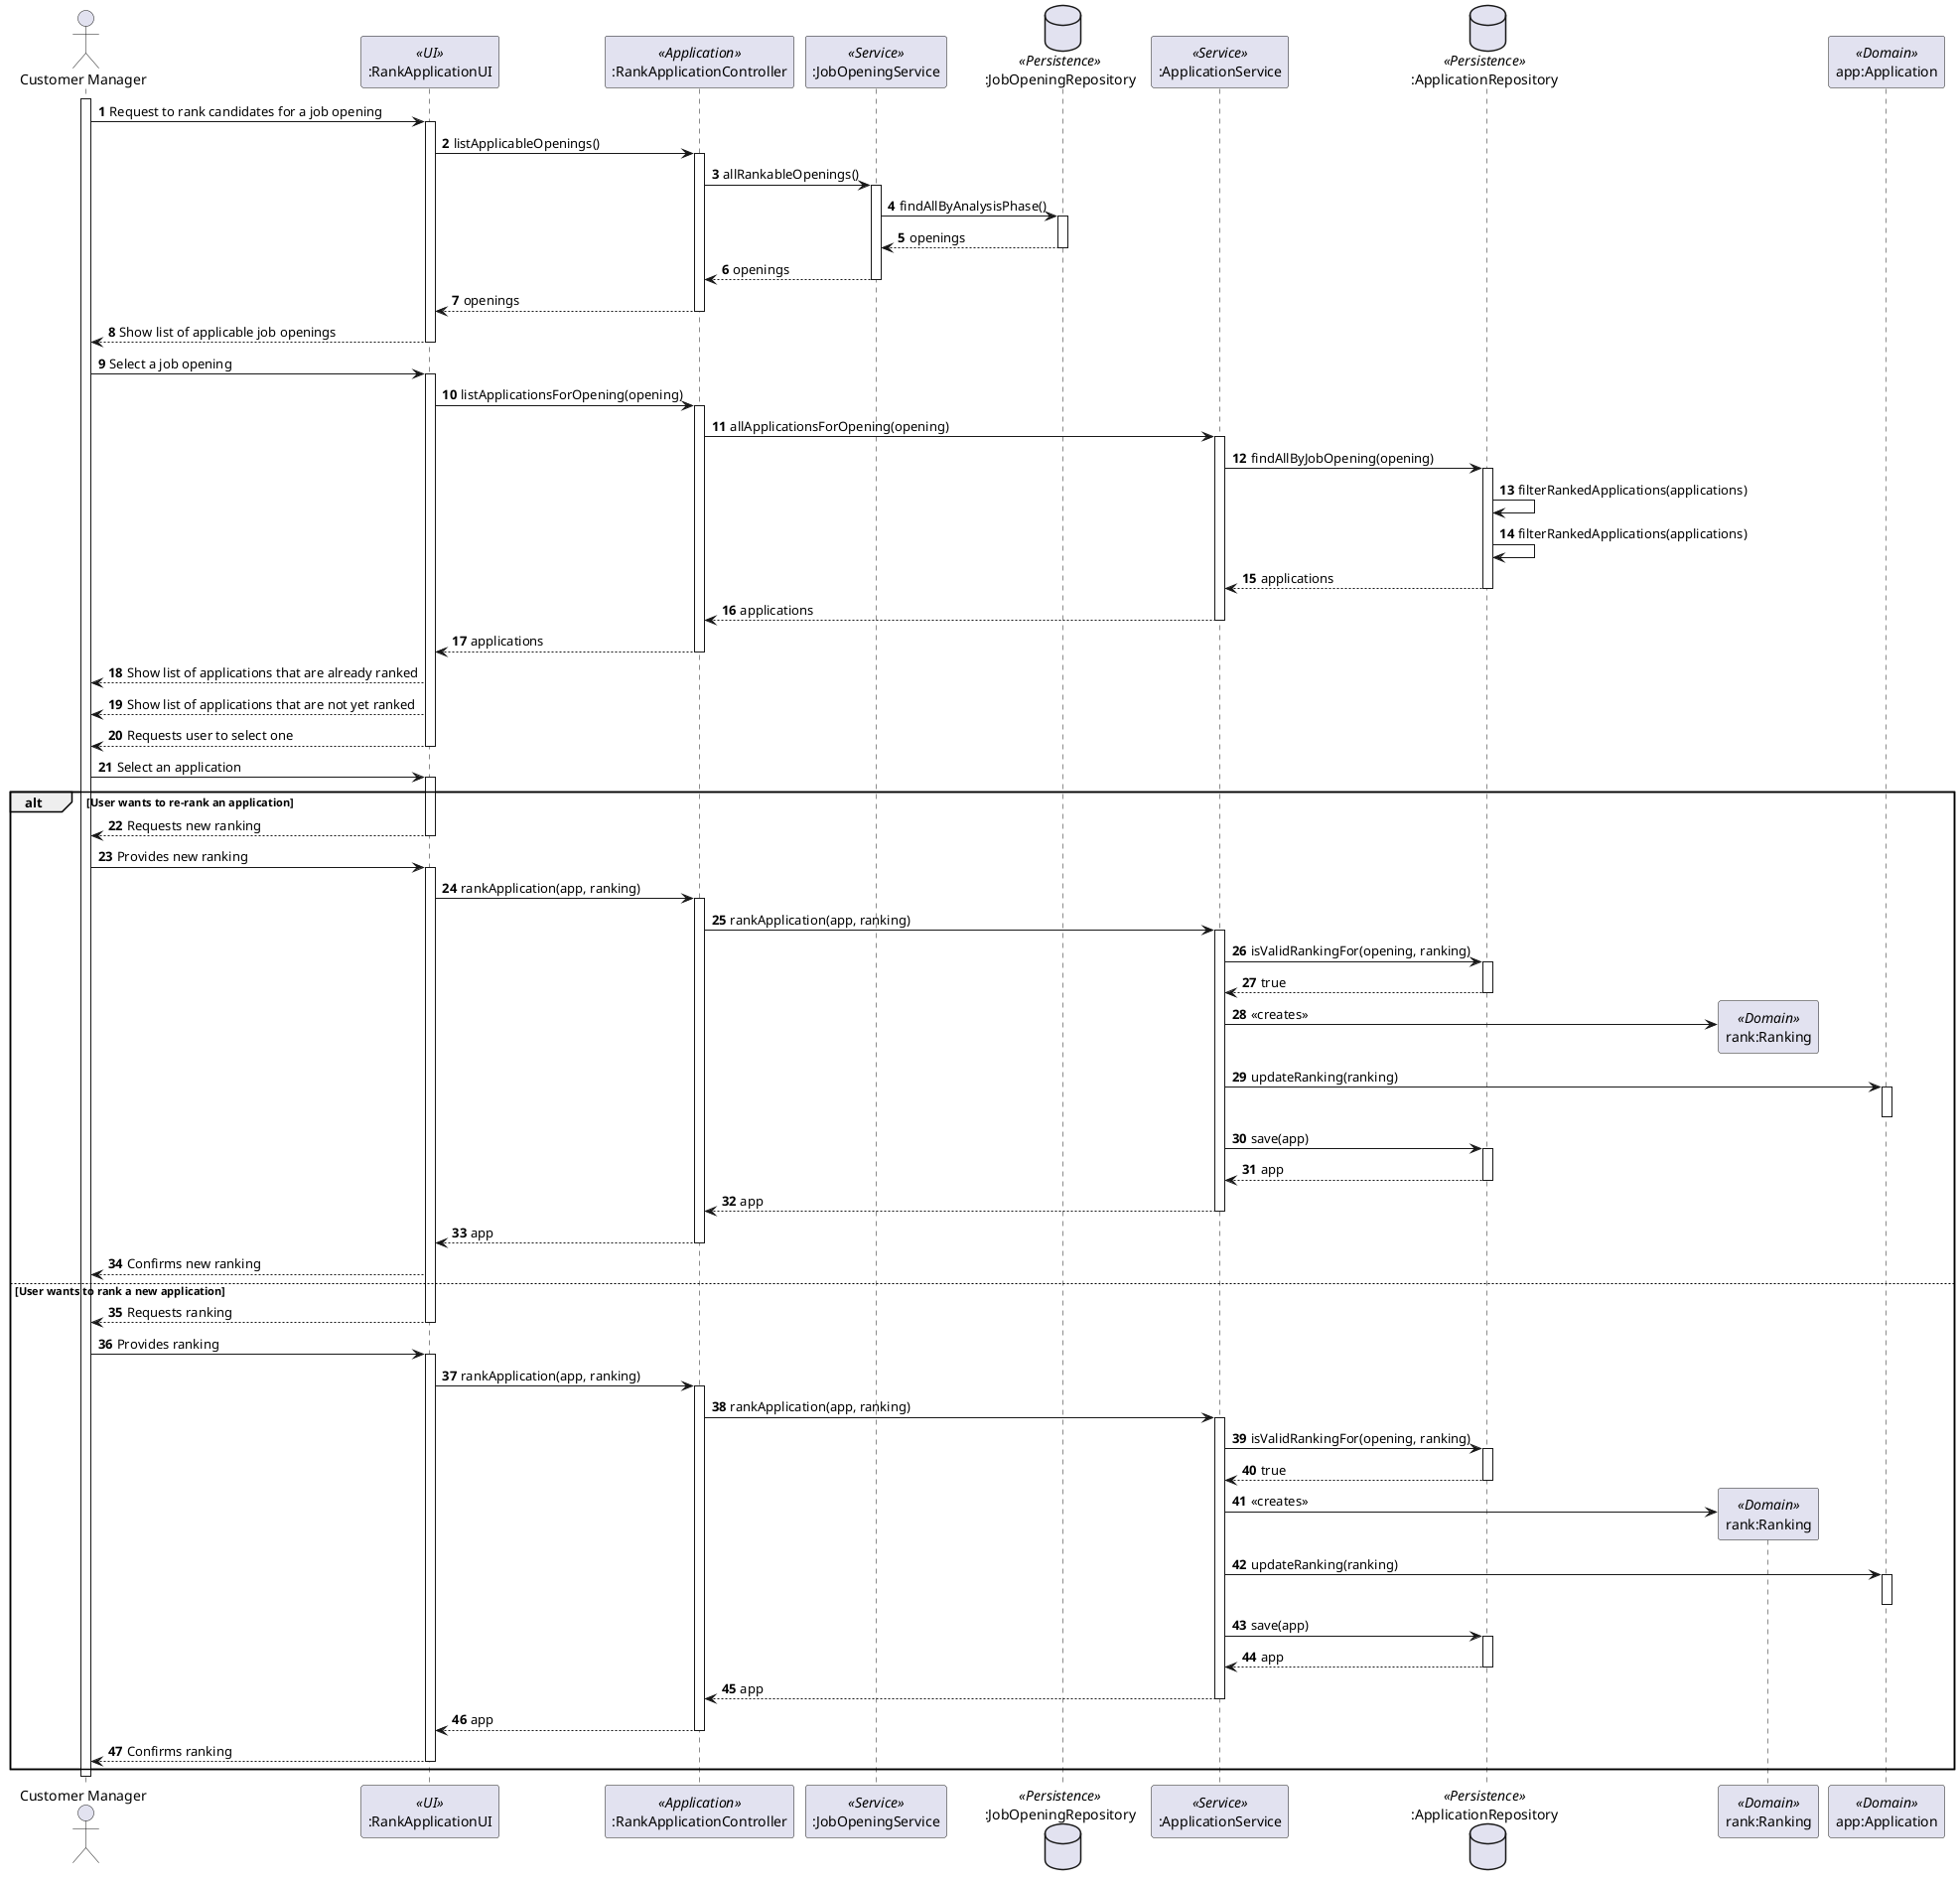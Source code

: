 @startuml

actor "Customer Manager" as Agent
participant ":RankApplicationUI" as ui <<UI>>
participant ":RankApplicationController" as ctrl <<Application>>
participant ":JobOpeningService" as jobServ <<Service>>
database ":JobOpeningRepository" as jobRepo <<Persistence>>
participant ":ApplicationService" as appServ <<Service>>
database ":ApplicationRepository" as appRepo <<Persistence>>
participant "rank:Ranking" as rank <<Domain>>
participant "app:Application" as app <<Domain>>

autonumber

activate Agent

Agent -> ui: Request to rank candidates for a job opening
activate ui
ui -> ctrl: listApplicableOpenings()
activate ctrl
ctrl -> jobServ: allRankableOpenings()
activate jobServ
jobServ -> jobRepo: findAllByAnalysisPhase()
activate jobRepo
jobRepo --> jobServ: openings
deactivate
jobServ --> ctrl: openings
deactivate
ctrl --> ui: openings
deactivate
ui --> Agent: Show list of applicable job openings
deactivate
Agent -> ui : Select a job opening
activate ui



ui -> ctrl: listApplicationsForOpening(opening)

activate ctrl

ctrl -> appServ: allApplicationsForOpening(opening)




activate appServ
appServ -> appRepo: findAllByJobOpening(opening)
activate appRepo
appRepo -> appRepo : filterRankedApplications(applications)
appRepo -> appRepo : filterRankedApplications(applications)
appRepo --> appServ: applications
deactivate

appServ --> ctrl: applications
deactivate

ctrl --> ui: applications
deactivate

ui --> Agent : Show list of applications that are already ranked
ui --> Agent : Show list of applications that are not yet ranked
ui --> Agent : Requests user to select one
deactivate
Agent -> ui : Select an application
activate ui
alt User wants to re-rank an application
ui --> Agent : Requests new ranking
deactivate
Agent -> ui : Provides new ranking
activate ui
ui -> ctrl : rankApplication(app, ranking)
activate ctrl
ctrl -> appServ : rankApplication(app, ranking)
activate appServ
appServ -> appRepo : isValidRankingFor(opening, ranking)
activate appRepo
appRepo --> appServ : true
deactivate
appServ -> rank** : «creates»
appServ -> app : updateRanking(ranking)
activate app
deactivate

appServ -> appRepo : save(app)
activate appRepo
appRepo --> appServ : app
deactivate
appServ --> ctrl : app
deactivate
ctrl --> ui : app
deactivate
ui --> Agent  : Confirms new ranking

else User wants to rank a new application
ui --> Agent : Requests ranking
deactivate
Agent -> ui : Provides ranking
activate ui
ui -> ctrl : rankApplication(app, ranking)
activate ctrl
ctrl -> appServ : rankApplication(app, ranking)
activate appServ
appServ -> appRepo : isValidRankingFor(opening, ranking)
activate appRepo
appRepo --> appServ : true
deactivate
appServ -> rank** : «creates»
appServ -> app : updateRanking(ranking)
activate app
deactivate

appServ -> appRepo : save(app)
activate appRepo
appRepo --> appServ : app
deactivate
appServ --> ctrl : app
deactivate
ctrl --> ui : app
deactivate
ui --> Agent  : Confirms ranking
deactivate ui

end alt
deactivate Agent



@enduml